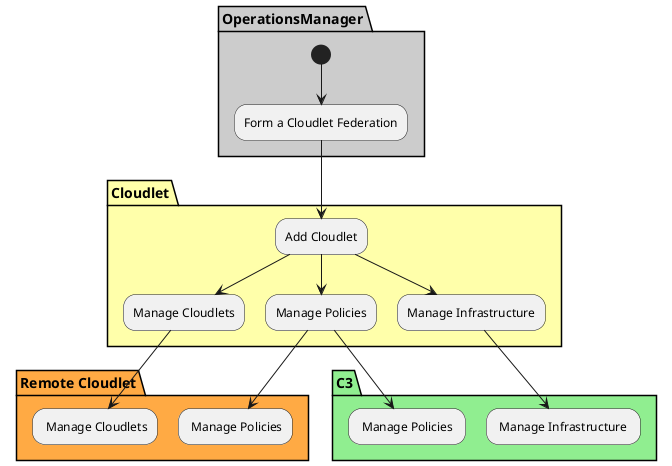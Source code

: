 @startuml


partition "OperationsManager"  #cccccc {
  (*) --> "Form a Cloudlet Federation"
}

partition "Cloudlet" #ffffaa {
  "Form a Cloudlet Federation" --> "Add Cloudlet"
  "Add Cloudlet" --> "Manage Cloudlets"
  "Add Cloudlet" --> "Manage Infrastructure"
  "Add Cloudlet" --> "Manage Policies"
}

partition "C3" #lightgreen {
  "Manage Policies" --> " Manage Policies "
  "Manage Infrastructure" --> " Manage Infrastructure "
}

partition "Remote Cloudlet" #ffaa44 {
  "Manage Cloudlets" --> " Manage Cloudlets"
  "Manage Policies" --> " Manage Policies"
}
@enduml

